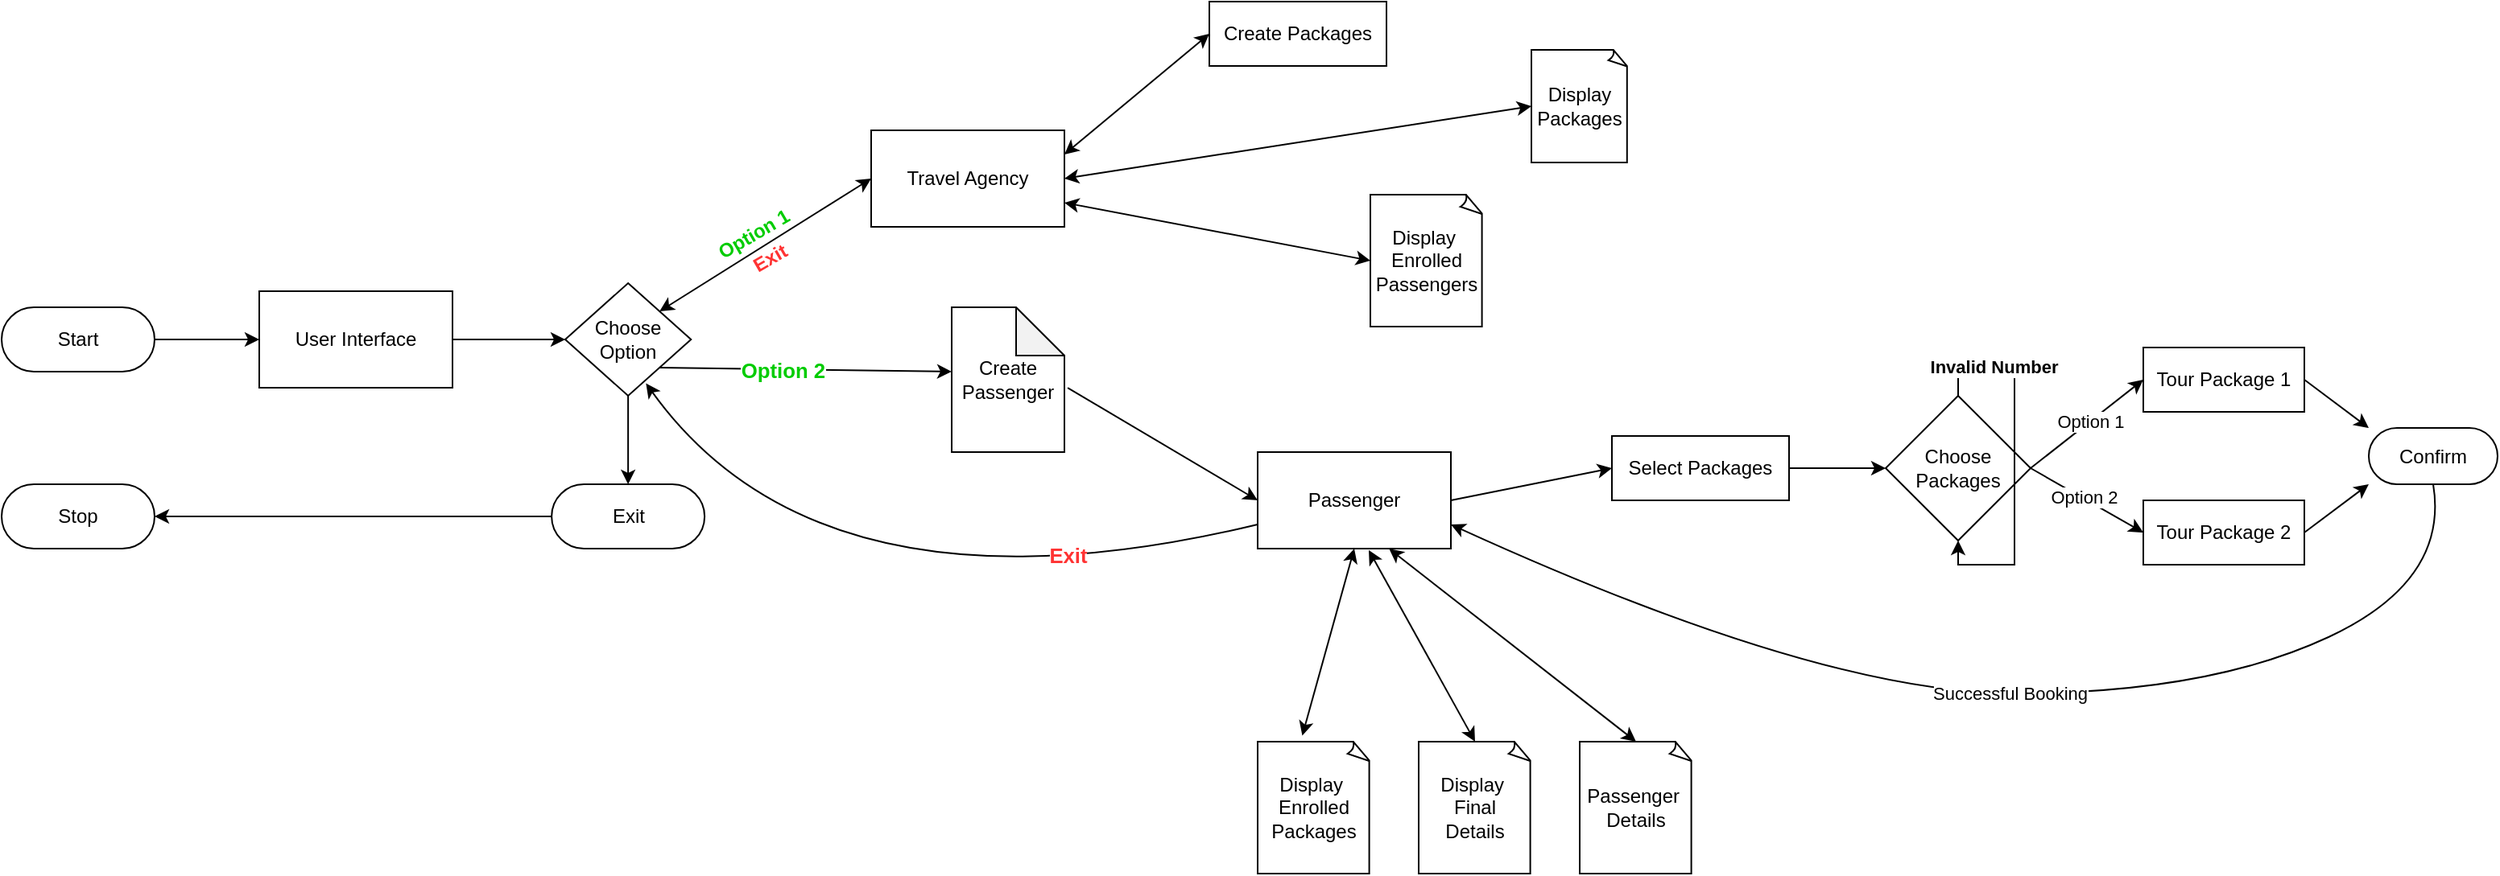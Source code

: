<mxfile version="23.1.2" type="google">
  <diagram name="Page-1" id="w3WONPLt00HZsiTDpbQn">
    <mxGraphModel dx="1750" dy="903" grid="1" gridSize="10" guides="1" tooltips="1" connect="1" arrows="1" fold="1" page="1" pageScale="1" pageWidth="850" pageHeight="1100" math="0" shadow="0">
      <root>
        <mxCell id="0" />
        <mxCell id="1" parent="0" />
        <mxCell id="aIBSSjjODmP4X4QRA9E5-1" value="Start" style="rounded=1;whiteSpace=wrap;html=1;strokeWidth=1;perimeterSpacing=0;glass=0;shadow=0;arcSize=50;" parent="1" vertex="1">
          <mxGeometry x="30" y="580" width="95" height="40" as="geometry" />
        </mxCell>
        <mxCell id="aIBSSjjODmP4X4QRA9E5-2" value="Choose Option" style="rhombus;whiteSpace=wrap;html=1;" parent="1" vertex="1">
          <mxGeometry x="380" y="565" width="78.12" height="70" as="geometry" />
        </mxCell>
        <mxCell id="aIBSSjjODmP4X4QRA9E5-3" value="User Interface" style="rounded=0;whiteSpace=wrap;html=1;" parent="1" vertex="1">
          <mxGeometry x="190" y="570" width="120" height="60" as="geometry" />
        </mxCell>
        <mxCell id="aIBSSjjODmP4X4QRA9E5-4" value="" style="endArrow=classic;html=1;rounded=0;exitX=1;exitY=0.5;exitDx=0;exitDy=0;" parent="1" source="aIBSSjjODmP4X4QRA9E5-1" target="aIBSSjjODmP4X4QRA9E5-3" edge="1">
          <mxGeometry width="50" height="50" relative="1" as="geometry">
            <mxPoint x="490" y="960" as="sourcePoint" />
            <mxPoint x="540" y="910" as="targetPoint" />
          </mxGeometry>
        </mxCell>
        <mxCell id="aIBSSjjODmP4X4QRA9E5-5" value="" style="endArrow=classic;html=1;rounded=0;entryX=0;entryY=0.5;entryDx=0;entryDy=0;exitX=1;exitY=0.5;exitDx=0;exitDy=0;" parent="1" source="aIBSSjjODmP4X4QRA9E5-3" target="aIBSSjjODmP4X4QRA9E5-2" edge="1">
          <mxGeometry width="50" height="50" relative="1" as="geometry">
            <mxPoint x="420" y="820" as="sourcePoint" />
            <mxPoint x="467.5" y="770" as="targetPoint" />
          </mxGeometry>
        </mxCell>
        <mxCell id="aIBSSjjODmP4X4QRA9E5-6" value="Travel Agency" style="rounded=0;whiteSpace=wrap;html=1;" parent="1" vertex="1">
          <mxGeometry x="570" y="470" width="120" height="60" as="geometry" />
        </mxCell>
        <mxCell id="aIBSSjjODmP4X4QRA9E5-7" value="Passenger" style="rounded=0;whiteSpace=wrap;html=1;" parent="1" vertex="1">
          <mxGeometry x="810" y="670" width="120" height="60" as="geometry" />
        </mxCell>
        <mxCell id="aIBSSjjODmP4X4QRA9E5-10" value="&lt;font color=&quot;#00cc00&quot;&gt;Option 1&lt;/font&gt;" style="text;html=1;align=center;verticalAlign=middle;resizable=0;points=[];autosize=1;strokeColor=none;fillColor=none;fontStyle=1;labelBackgroundColor=none;labelBorderColor=none;rotation=-30;" parent="1" vertex="1">
          <mxGeometry x="461.56" y="520" width="70" height="30" as="geometry" />
        </mxCell>
        <mxCell id="aIBSSjjODmP4X4QRA9E5-14" value="" style="endArrow=classic;startArrow=classic;html=1;rounded=0;exitX=0;exitY=0.5;exitDx=0;exitDy=0;entryX=1;entryY=0;entryDx=0;entryDy=0;" parent="1" source="aIBSSjjODmP4X4QRA9E5-6" target="aIBSSjjODmP4X4QRA9E5-2" edge="1">
          <mxGeometry width="50" height="50" relative="1" as="geometry">
            <mxPoint x="400" y="580" as="sourcePoint" />
            <mxPoint x="450" y="530" as="targetPoint" />
          </mxGeometry>
        </mxCell>
        <mxCell id="aIBSSjjODmP4X4QRA9E5-17" value="Exit" style="rounded=1;whiteSpace=wrap;html=1;strokeWidth=1;perimeterSpacing=0;glass=0;shadow=0;arcSize=50;" parent="1" vertex="1">
          <mxGeometry x="371.56" y="690" width="95" height="40" as="geometry" />
        </mxCell>
        <mxCell id="aIBSSjjODmP4X4QRA9E5-19" value="" style="endArrow=classic;html=1;rounded=0;entryX=0.5;entryY=0;entryDx=0;entryDy=0;exitX=0.5;exitY=1;exitDx=0;exitDy=0;" parent="1" source="aIBSSjjODmP4X4QRA9E5-2" target="aIBSSjjODmP4X4QRA9E5-17" edge="1">
          <mxGeometry width="50" height="50" relative="1" as="geometry">
            <mxPoint x="400" y="850" as="sourcePoint" />
            <mxPoint x="450" y="800" as="targetPoint" />
          </mxGeometry>
        </mxCell>
        <mxCell id="aIBSSjjODmP4X4QRA9E5-20" value="Stop" style="rounded=1;whiteSpace=wrap;html=1;strokeWidth=1;perimeterSpacing=0;glass=0;shadow=0;arcSize=50;" parent="1" vertex="1">
          <mxGeometry x="30" y="690" width="95" height="40" as="geometry" />
        </mxCell>
        <mxCell id="aIBSSjjODmP4X4QRA9E5-21" value="" style="endArrow=classic;html=1;rounded=0;entryX=1;entryY=0.5;entryDx=0;entryDy=0;exitX=0;exitY=0.5;exitDx=0;exitDy=0;" parent="1" source="aIBSSjjODmP4X4QRA9E5-17" target="aIBSSjjODmP4X4QRA9E5-20" edge="1">
          <mxGeometry width="50" height="50" relative="1" as="geometry">
            <mxPoint x="400" y="850" as="sourcePoint" />
            <mxPoint x="450" y="800" as="targetPoint" />
          </mxGeometry>
        </mxCell>
        <mxCell id="aIBSSjjODmP4X4QRA9E5-23" value="Create Packages" style="rounded=0;whiteSpace=wrap;html=1;" parent="1" vertex="1">
          <mxGeometry x="780" y="390" width="110" height="40" as="geometry" />
        </mxCell>
        <mxCell id="aIBSSjjODmP4X4QRA9E5-31" value="Display Packages" style="whiteSpace=wrap;html=1;shape=mxgraph.basic.document" parent="1" vertex="1">
          <mxGeometry x="980" y="420" width="60" height="70" as="geometry" />
        </mxCell>
        <mxCell id="aIBSSjjODmP4X4QRA9E5-32" value="Display&amp;nbsp;&lt;br&gt;Enrolled Passengers" style="whiteSpace=wrap;html=1;shape=mxgraph.basic.document" parent="1" vertex="1">
          <mxGeometry x="880" y="510" width="70" height="82" as="geometry" />
        </mxCell>
        <mxCell id="aIBSSjjODmP4X4QRA9E5-35" value="&lt;font color=&quot;#ff3333&quot;&gt;Exit&lt;/font&gt;" style="text;html=1;align=center;verticalAlign=middle;resizable=0;points=[];autosize=1;strokeColor=none;fillColor=none;fontStyle=1;rotation=-30;" parent="1" vertex="1">
          <mxGeometry x="481.56" y="535" width="50" height="30" as="geometry" />
        </mxCell>
        <mxCell id="aIBSSjjODmP4X4QRA9E5-42" value="Create Passenger" style="shape=note;whiteSpace=wrap;html=1;backgroundOutline=1;darkOpacity=0.05;" parent="1" vertex="1">
          <mxGeometry x="620" y="580" width="70" height="90" as="geometry" />
        </mxCell>
        <mxCell id="aIBSSjjODmP4X4QRA9E5-45" value="" style="endArrow=classic;html=1;rounded=0;exitX=1;exitY=1;exitDx=0;exitDy=0;entryX=0;entryY=0.444;entryDx=0;entryDy=0;entryPerimeter=0;" parent="1" source="aIBSSjjODmP4X4QRA9E5-2" target="aIBSSjjODmP4X4QRA9E5-42" edge="1">
          <mxGeometry width="50" height="50" relative="1" as="geometry">
            <mxPoint x="610" y="630" as="sourcePoint" />
            <mxPoint x="560" y="700" as="targetPoint" />
          </mxGeometry>
        </mxCell>
        <mxCell id="aIBSSjjODmP4X4QRA9E5-70" value="&lt;h3&gt;Option 2&lt;/h3&gt;" style="edgeLabel;html=1;align=center;verticalAlign=middle;resizable=0;points=[];fontColor=#00CC00;" parent="aIBSSjjODmP4X4QRA9E5-45" vertex="1" connectable="0">
          <mxGeometry x="-0.163" relative="1" as="geometry">
            <mxPoint as="offset" />
          </mxGeometry>
        </mxCell>
        <mxCell id="aIBSSjjODmP4X4QRA9E5-46" value="" style="endArrow=classic;html=1;rounded=0;exitX=1.029;exitY=0.556;exitDx=0;exitDy=0;exitPerimeter=0;entryX=0;entryY=0.5;entryDx=0;entryDy=0;" parent="1" source="aIBSSjjODmP4X4QRA9E5-42" target="aIBSSjjODmP4X4QRA9E5-7" edge="1">
          <mxGeometry width="50" height="50" relative="1" as="geometry">
            <mxPoint x="610" y="630" as="sourcePoint" />
            <mxPoint x="660" y="580" as="targetPoint" />
          </mxGeometry>
        </mxCell>
        <mxCell id="aIBSSjjODmP4X4QRA9E5-50" value="Select Packages" style="rounded=0;whiteSpace=wrap;html=1;" parent="1" vertex="1">
          <mxGeometry x="1030" y="660" width="110" height="40" as="geometry" />
        </mxCell>
        <mxCell id="aIBSSjjODmP4X4QRA9E5-51" value="" style="endArrow=classic;html=1;rounded=0;entryX=0;entryY=0.5;entryDx=0;entryDy=0;" parent="1" target="aIBSSjjODmP4X4QRA9E5-50" edge="1">
          <mxGeometry width="50" height="50" relative="1" as="geometry">
            <mxPoint x="930" y="700" as="sourcePoint" />
            <mxPoint x="980" y="650" as="targetPoint" />
          </mxGeometry>
        </mxCell>
        <mxCell id="aIBSSjjODmP4X4QRA9E5-52" value="Display&amp;nbsp;&lt;br&gt;Final&lt;br&gt;Details" style="whiteSpace=wrap;html=1;shape=mxgraph.basic.document" parent="1" vertex="1">
          <mxGeometry x="910" y="850" width="70" height="82" as="geometry" />
        </mxCell>
        <mxCell id="aIBSSjjODmP4X4QRA9E5-53" value="Display&amp;nbsp;&lt;br&gt;Enrolled Packages" style="whiteSpace=wrap;html=1;shape=mxgraph.basic.document" parent="1" vertex="1">
          <mxGeometry x="810" y="850" width="70" height="82" as="geometry" />
        </mxCell>
        <mxCell id="aIBSSjjODmP4X4QRA9E5-54" value="" style="curved=1;endArrow=classic;html=1;rounded=0;exitX=0;exitY=0.75;exitDx=0;exitDy=0;entryX=0.642;entryY=0.89;entryDx=0;entryDy=0;entryPerimeter=0;" parent="1" source="aIBSSjjODmP4X4QRA9E5-7" target="aIBSSjjODmP4X4QRA9E5-2" edge="1">
          <mxGeometry width="50" height="50" relative="1" as="geometry">
            <mxPoint x="590" y="650" as="sourcePoint" />
            <mxPoint x="590" y="630" as="targetPoint" />
            <Array as="points">
              <mxPoint x="540" y="780" />
            </Array>
          </mxGeometry>
        </mxCell>
        <mxCell id="aIBSSjjODmP4X4QRA9E5-69" value="&lt;h3&gt;Exit&lt;/h3&gt;" style="edgeLabel;html=1;align=center;verticalAlign=middle;resizable=0;points=[];fontColor=#FF3333;" parent="aIBSSjjODmP4X4QRA9E5-54" vertex="1" connectable="0">
          <mxGeometry x="-0.488" y="-9" relative="1" as="geometry">
            <mxPoint as="offset" />
          </mxGeometry>
        </mxCell>
        <mxCell id="aIBSSjjODmP4X4QRA9E5-55" value="Passenger&amp;nbsp;&lt;br&gt;Details" style="whiteSpace=wrap;html=1;shape=mxgraph.basic.document" parent="1" vertex="1">
          <mxGeometry x="1010" y="850" width="70" height="82" as="geometry" />
        </mxCell>
        <mxCell id="aIBSSjjODmP4X4QRA9E5-59" value="Choose&lt;br&gt;Packages" style="rhombus;whiteSpace=wrap;html=1;" parent="1" vertex="1">
          <mxGeometry x="1200" y="635" width="90" height="90" as="geometry" />
        </mxCell>
        <mxCell id="aIBSSjjODmP4X4QRA9E5-60" value="" style="endArrow=classic;html=1;rounded=0;entryX=0;entryY=0.5;entryDx=0;entryDy=0;" parent="1" target="aIBSSjjODmP4X4QRA9E5-59" edge="1">
          <mxGeometry width="50" height="50" relative="1" as="geometry">
            <mxPoint x="1140" y="680" as="sourcePoint" />
            <mxPoint x="1130" y="650" as="targetPoint" />
          </mxGeometry>
        </mxCell>
        <mxCell id="aIBSSjjODmP4X4QRA9E5-61" value="Tour Package 1" style="rounded=0;whiteSpace=wrap;html=1;" parent="1" vertex="1">
          <mxGeometry x="1360" y="605" width="100" height="40" as="geometry" />
        </mxCell>
        <mxCell id="aIBSSjjODmP4X4QRA9E5-62" value="Tour Package 2" style="rounded=0;whiteSpace=wrap;html=1;" parent="1" vertex="1">
          <mxGeometry x="1360" y="700" width="100" height="40" as="geometry" />
        </mxCell>
        <mxCell id="aIBSSjjODmP4X4QRA9E5-63" value="" style="endArrow=classic;html=1;rounded=0;entryX=0;entryY=0.5;entryDx=0;entryDy=0;exitX=1;exitY=0.5;exitDx=0;exitDy=0;" parent="1" source="aIBSSjjODmP4X4QRA9E5-59" target="aIBSSjjODmP4X4QRA9E5-61" edge="1">
          <mxGeometry width="50" height="50" relative="1" as="geometry">
            <mxPoint x="1080" y="700" as="sourcePoint" />
            <mxPoint x="1130" y="650" as="targetPoint" />
          </mxGeometry>
        </mxCell>
        <mxCell id="aIBSSjjODmP4X4QRA9E5-82" value="Option 1" style="edgeLabel;html=1;align=center;verticalAlign=middle;resizable=0;points=[];" parent="aIBSSjjODmP4X4QRA9E5-63" vertex="1" connectable="0">
          <mxGeometry x="0.049" relative="1" as="geometry">
            <mxPoint y="-1" as="offset" />
          </mxGeometry>
        </mxCell>
        <mxCell id="aIBSSjjODmP4X4QRA9E5-64" value="" style="endArrow=classic;html=1;rounded=0;entryX=0;entryY=0.5;entryDx=0;entryDy=0;exitX=1;exitY=0.5;exitDx=0;exitDy=0;" parent="1" source="aIBSSjjODmP4X4QRA9E5-59" target="aIBSSjjODmP4X4QRA9E5-62" edge="1">
          <mxGeometry width="50" height="50" relative="1" as="geometry">
            <mxPoint x="1080" y="700" as="sourcePoint" />
            <mxPoint x="1130" y="650" as="targetPoint" />
          </mxGeometry>
        </mxCell>
        <mxCell id="aIBSSjjODmP4X4QRA9E5-83" value="Option 2" style="edgeLabel;html=1;align=center;verticalAlign=middle;resizable=0;points=[];" parent="aIBSSjjODmP4X4QRA9E5-64" vertex="1" connectable="0">
          <mxGeometry x="-0.081" y="1" relative="1" as="geometry">
            <mxPoint as="offset" />
          </mxGeometry>
        </mxCell>
        <mxCell id="aIBSSjjODmP4X4QRA9E5-67" value="" style="endArrow=classic;html=1;rounded=0;exitX=0.5;exitY=0;exitDx=0;exitDy=0;entryX=0.5;entryY=1;entryDx=0;entryDy=0;" parent="1" source="aIBSSjjODmP4X4QRA9E5-59" target="aIBSSjjODmP4X4QRA9E5-59" edge="1">
          <mxGeometry width="50" height="50" relative="1" as="geometry">
            <mxPoint x="1250" y="635" as="sourcePoint" />
            <mxPoint x="1230" y="760" as="targetPoint" />
            <Array as="points">
              <mxPoint x="1245" y="620" />
              <mxPoint x="1260" y="620" />
              <mxPoint x="1280" y="620" />
              <mxPoint x="1280" y="670" />
              <mxPoint x="1280" y="740" />
              <mxPoint x="1260" y="740" />
              <mxPoint x="1245" y="740" />
            </Array>
          </mxGeometry>
        </mxCell>
        <mxCell id="aIBSSjjODmP4X4QRA9E5-68" value="Invalid Number" style="edgeLabel;html=1;align=center;verticalAlign=middle;resizable=0;points=[];fontStyle=1" parent="aIBSSjjODmP4X4QRA9E5-67" vertex="1" connectable="0">
          <mxGeometry x="-0.663" y="3" relative="1" as="geometry">
            <mxPoint as="offset" />
          </mxGeometry>
        </mxCell>
        <mxCell id="aIBSSjjODmP4X4QRA9E5-71" value="" style="endArrow=classic;startArrow=classic;html=1;rounded=0;exitX=0.5;exitY=1;exitDx=0;exitDy=0;entryX=0.396;entryY=-0.046;entryDx=0;entryDy=0;entryPerimeter=0;" parent="1" source="aIBSSjjODmP4X4QRA9E5-7" target="aIBSSjjODmP4X4QRA9E5-53" edge="1">
          <mxGeometry width="50" height="50" relative="1" as="geometry">
            <mxPoint x="990" y="670" as="sourcePoint" />
            <mxPoint x="1040" y="620" as="targetPoint" />
          </mxGeometry>
        </mxCell>
        <mxCell id="aIBSSjjODmP4X4QRA9E5-72" value="" style="endArrow=classic;startArrow=classic;html=1;rounded=0;exitX=0.575;exitY=1.015;exitDx=0;exitDy=0;entryX=0.5;entryY=0;entryDx=0;entryDy=0;entryPerimeter=0;exitPerimeter=0;" parent="1" source="aIBSSjjODmP4X4QRA9E5-7" target="aIBSSjjODmP4X4QRA9E5-52" edge="1">
          <mxGeometry width="50" height="50" relative="1" as="geometry">
            <mxPoint x="880" y="740" as="sourcePoint" />
            <mxPoint x="848" y="856" as="targetPoint" />
          </mxGeometry>
        </mxCell>
        <mxCell id="aIBSSjjODmP4X4QRA9E5-73" value="" style="endArrow=classic;startArrow=classic;html=1;rounded=0;exitX=0.68;exitY=1.001;exitDx=0;exitDy=0;entryX=0.5;entryY=0;entryDx=0;entryDy=0;entryPerimeter=0;exitPerimeter=0;" parent="1" source="aIBSSjjODmP4X4QRA9E5-7" target="aIBSSjjODmP4X4QRA9E5-55" edge="1">
          <mxGeometry width="50" height="50" relative="1" as="geometry">
            <mxPoint x="890" y="750" as="sourcePoint" />
            <mxPoint x="858" y="866" as="targetPoint" />
          </mxGeometry>
        </mxCell>
        <mxCell id="aIBSSjjODmP4X4QRA9E5-74" value="Confirm" style="rounded=1;whiteSpace=wrap;html=1;arcSize=50;" parent="1" vertex="1">
          <mxGeometry x="1500" y="655" width="80" height="35" as="geometry" />
        </mxCell>
        <mxCell id="aIBSSjjODmP4X4QRA9E5-75" value="" style="endArrow=classic;html=1;rounded=0;entryX=0;entryY=0;entryDx=0;entryDy=0;exitX=1;exitY=0.5;exitDx=0;exitDy=0;" parent="1" source="aIBSSjjODmP4X4QRA9E5-61" target="aIBSSjjODmP4X4QRA9E5-74" edge="1">
          <mxGeometry width="50" height="50" relative="1" as="geometry">
            <mxPoint x="1060" y="670" as="sourcePoint" />
            <mxPoint x="1110" y="620" as="targetPoint" />
          </mxGeometry>
        </mxCell>
        <mxCell id="aIBSSjjODmP4X4QRA9E5-76" value="" style="endArrow=classic;html=1;rounded=0;entryX=0;entryY=1;entryDx=0;entryDy=0;exitX=1;exitY=0.5;exitDx=0;exitDy=0;" parent="1" source="aIBSSjjODmP4X4QRA9E5-62" target="aIBSSjjODmP4X4QRA9E5-74" edge="1">
          <mxGeometry width="50" height="50" relative="1" as="geometry">
            <mxPoint x="1060" y="670" as="sourcePoint" />
            <mxPoint x="1110" y="620" as="targetPoint" />
          </mxGeometry>
        </mxCell>
        <mxCell id="aIBSSjjODmP4X4QRA9E5-78" value="" style="curved=1;endArrow=classic;html=1;rounded=0;exitX=0.5;exitY=1;exitDx=0;exitDy=0;entryX=1;entryY=0.75;entryDx=0;entryDy=0;" parent="1" source="aIBSSjjODmP4X4QRA9E5-74" target="aIBSSjjODmP4X4QRA9E5-7" edge="1">
          <mxGeometry width="50" height="50" relative="1" as="geometry">
            <mxPoint x="1230" y="890" as="sourcePoint" />
            <mxPoint x="930" y="700" as="targetPoint" />
            <Array as="points">
              <mxPoint x="1550" y="750" />
              <mxPoint x="1400" y="820" />
              <mxPoint x="1160" y="820" />
            </Array>
          </mxGeometry>
        </mxCell>
        <mxCell id="aIBSSjjODmP4X4QRA9E5-85" value="Successful Booking" style="edgeLabel;html=1;align=center;verticalAlign=middle;resizable=0;points=[];" parent="aIBSSjjODmP4X4QRA9E5-78" vertex="1" connectable="0">
          <mxGeometry x="-0.029" relative="1" as="geometry">
            <mxPoint x="-1" as="offset" />
          </mxGeometry>
        </mxCell>
        <mxCell id="aIBSSjjODmP4X4QRA9E5-79" value="" style="endArrow=classic;startArrow=classic;html=1;rounded=0;exitX=1;exitY=0.5;exitDx=0;exitDy=0;entryX=0;entryY=0.5;entryDx=0;entryDy=0;entryPerimeter=0;" parent="1" source="aIBSSjjODmP4X4QRA9E5-6" target="aIBSSjjODmP4X4QRA9E5-31" edge="1">
          <mxGeometry width="50" height="50" relative="1" as="geometry">
            <mxPoint x="800" y="650" as="sourcePoint" />
            <mxPoint x="850" y="600" as="targetPoint" />
          </mxGeometry>
        </mxCell>
        <mxCell id="aIBSSjjODmP4X4QRA9E5-80" value="" style="endArrow=classic;startArrow=classic;html=1;rounded=0;exitX=1;exitY=0.75;exitDx=0;exitDy=0;entryX=0;entryY=0.5;entryDx=0;entryDy=0;entryPerimeter=0;" parent="1" source="aIBSSjjODmP4X4QRA9E5-6" target="aIBSSjjODmP4X4QRA9E5-32" edge="1">
          <mxGeometry width="50" height="50" relative="1" as="geometry">
            <mxPoint x="800" y="650" as="sourcePoint" />
            <mxPoint x="850" y="600" as="targetPoint" />
          </mxGeometry>
        </mxCell>
        <mxCell id="aIBSSjjODmP4X4QRA9E5-81" value="" style="endArrow=classic;startArrow=classic;html=1;rounded=0;exitX=1;exitY=0.25;exitDx=0;exitDy=0;entryX=0;entryY=0.5;entryDx=0;entryDy=0;" parent="1" source="aIBSSjjODmP4X4QRA9E5-6" target="aIBSSjjODmP4X4QRA9E5-23" edge="1">
          <mxGeometry width="50" height="50" relative="1" as="geometry">
            <mxPoint x="780" y="630" as="sourcePoint" />
            <mxPoint x="830" y="580" as="targetPoint" />
          </mxGeometry>
        </mxCell>
      </root>
    </mxGraphModel>
  </diagram>
</mxfile>
